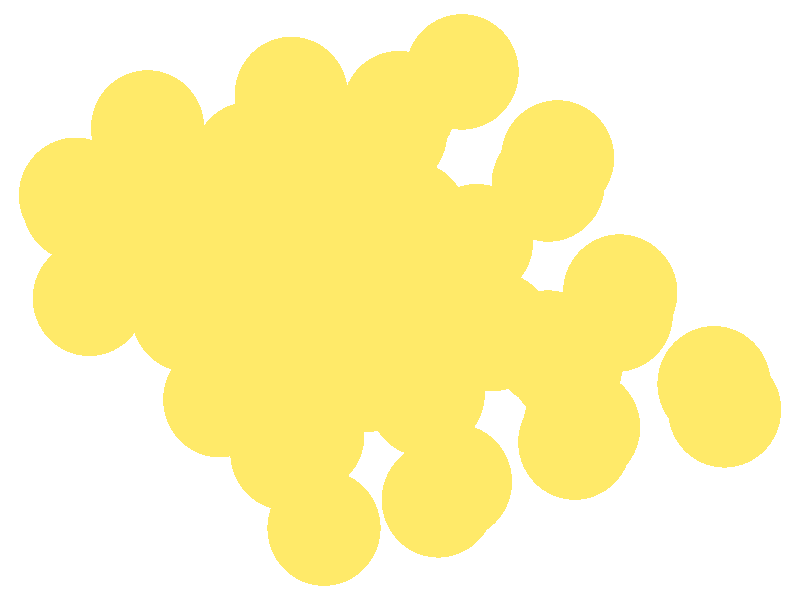 #include "colors.inc"
#include "finish.inc"

global_settings {assumed_gamma 1 max_trace_level 6}
background {color White}
camera {orthographic
  right -14.42*x up 10.60*y
  direction 1.00*z
  location <0,0,50.00> look_at <0,0,0>}
light_source {<  2.00,   3.00,  40.00> color White
  area_light <0.70, 0, 0>, <0, 0.70, 0>, 3, 3
  adaptive 1 jitter}

#declare simple = finish {phong 0.7}
#declare pale = finish {ambient .5 diffuse .85 roughness .001 specular 0.200 }
#declare intermediate = finish {ambient 0.3 diffuse 0.6 specular 0.10 roughness 0.04 }
#declare vmd = finish {ambient .0 diffuse .65 phong 0.1 phong_size 40. specular 0.500 }
#declare jmol = finish {ambient .2 diffuse .6 specular 1 roughness .001 metallic}
#declare ase2 = finish {ambient 0.05 brilliance 3 diffuse 0.6 metallic specular 0.70 roughness 0.04 reflection 0.15}
#declare ase3 = finish {ambient .15 brilliance 2 diffuse .6 metallic specular 1. roughness .001 reflection .0}
#declare glass = finish {ambient .05 diffuse .3 specular 1. roughness .001}
#declare Rcell = 0.050;
#declare Rbond = 0.100;

#macro atom(LOC, R, COL, FIN)
  sphere{LOC, R texture{pigment{COL} finish{FIN}}}
#end
#macro constrain(LOC, R, COL, FIN)
union{torus{R, Rcell rotate 45*z texture{pigment{COL} finish{FIN}}}
      torus{R, Rcell rotate -45*z texture{pigment{COL} finish{FIN}}}
      translate LOC}
#end

atom(<  1.12,   4.03,  -6.21>, 1.02, rgb <1.00, 0.82, 0.14>, ase3) // #0 
atom(<  0.20,   1.43,  -6.13>, 1.02, rgb <1.00, 0.82, 0.14>, ase3) // #1 
atom(< -0.66,  -1.32,  -6.05>, 1.02, rgb <1.00, 0.82, 0.14>, ase3) // #2 
atom(< -1.37,  -4.03,  -6.03>, 1.02, rgb <1.00, 0.82, 0.14>, ase3) // #3 
atom(<  2.84,   2.51,  -5.09>, 1.02, rgb <1.00, 0.82, 0.14>, ase3) // #4 
atom(<  1.73,  -0.52,  -4.65>, 1.02, rgb <1.00, 0.82, 0.14>, ase3) // #5 
atom(<  0.69,  -3.53,  -4.88>, 1.02, rgb <1.00, 0.82, 0.14>, ase3) // #6 
atom(< -0.02,   3.38,  -3.80>, 1.02, rgb <1.00, 0.82, 0.14>, ase3) // #7 
atom(< -0.92,   0.34,  -3.71>, 1.02, rgb <1.00, 0.82, 0.14>, ase3) // #8 
atom(< -1.66,  -2.39,  -3.72>, 1.02, rgb <1.00, 0.82, 0.14>, ase3) // #9 
atom(< -1.96,   3.63,  -5.83>, 1.02, rgb <1.00, 0.82, 0.14>, ase3) // #10 
atom(< -2.61,   0.80,  -6.07>, 1.02, rgb <1.00, 0.82, 0.14>, ase3) // #11 
atom(< -3.25,  -1.76,  -6.36>, 1.02, rgb <1.00, 0.82, 0.14>, ase3) // #12 
atom(< -0.17,   2.95,  -8.39>, 1.02, rgb <1.00, 0.82, 0.14>, ase3) // #13 
atom(< -1.01,   0.23,  -8.46>, 1.02, rgb <1.00, 0.82, 0.14>, ase3) // #14 
atom(< -2.04,  -2.70,  -8.51>, 1.02, rgb <1.00, 0.82, 0.14>, ase3) // #15 
atom(<  2.67,   2.05,  -7.98>, 1.02, rgb <1.00, 0.82, 0.14>, ase3) // #16 
atom(<  1.67,  -0.59,  -7.58>, 1.02, rgb <1.00, 0.82, 0.14>, ase3) // #17 
atom(<  1.00,  -3.21,  -7.27>, 1.02, rgb <1.00, 0.82, 0.14>, ase3) // #18 
atom(<  3.98,   0.13,  -3.19>, 1.02, rgb <1.00, 0.82, 0.14>, ase3) // #19 
atom(<  3.24,  -2.23,  -3.23>, 1.02, rgb <1.00, 0.82, 0.14>, ase3) // #20 
atom(<  1.12,   0.97,  -2.21>, 1.02, rgb <1.00, 0.82, 0.14>, ase3) // #21 
atom(<  0.51,  -1.65,  -2.04>, 1.02, rgb <1.00, 0.82, 0.14>, ase3) // #22 
atom(< -1.41,   1.75,  -1.33>, 1.02, rgb <1.00, 0.82, 0.14>, ase3) // #23 
atom(< -1.98,  -0.21,  -1.01>, 1.02, rgb <1.00, 0.82, 0.14>, ase3) // #24 
atom(< -2.71,   2.48,  -3.66>, 1.02, rgb <1.00, 0.82, 0.14>, ase3) // #25 
atom(< -3.60,  -0.30,  -4.02>, 1.02, rgb <1.00, 0.82, 0.14>, ase3) // #26 
atom(< -4.55,   3.04,  -5.78>, 1.02, rgb <1.00, 0.82, 0.14>, ase3) // #27 
atom(< -5.60,   0.03,  -6.14>, 1.02, rgb <1.00, 0.82, 0.14>, ase3) // #28 
atom(< -2.91,   2.22,  -8.55>, 1.02, rgb <1.00, 0.82, 0.14>, ase3) // #29 
atom(< -3.82,  -0.25,  -8.21>, 1.02, rgb <1.00, 0.82, 0.14>, ase3) // #30 
atom(< -1.31,   2.07, -10.97>, 1.02, rgb <1.00, 0.82, 0.14>, ase3) // #31 
atom(< -2.18,  -0.98, -10.72>, 1.02, rgb <1.00, 0.82, 0.14>, ase3) // #32 
atom(<  1.38,   1.03, -10.28>, 1.02, rgb <1.00, 0.82, 0.14>, ase3) // #33 
atom(<  0.45,  -1.75, -10.09>, 1.02, rgb <1.00, 0.82, 0.14>, ase3) // #34 
atom(<  3.96,   0.14,  -8.73>, 1.02, rgb <1.00, 0.82, 0.14>, ase3) // #35 
atom(<  3.31,  -2.25,  -9.04>, 1.02, rgb <1.00, 0.82, 0.14>, ase3) // #36 
atom(<  3.90,  -0.25,  -6.16>, 1.02, rgb <1.00, 0.82, 0.14>, ase3) // #37 
atom(<  3.15,  -2.51,  -6.05>, 1.02, rgb <1.00, 0.82, 0.14>, ase3) // #38 
atom(<  2.67,  -0.85,  -0.67>, 1.02, rgb <1.00, 0.82, 0.14>, ase3) // #39 
atom(<  0.45,  -0.28,   0.00>, 1.02, rgb <1.00, 0.82, 0.14>, ase3) // #40 
atom(< -4.42,   1.04,  -1.26>, 1.02, rgb <1.00, 0.82, 0.14>, ase3) // #41 
atom(< -5.85,   1.85,  -3.82>, 1.02, rgb <1.00, 0.82, 0.14>, ase3) // #42 
atom(< -5.79,   1.70,  -8.73>, 1.02, rgb <1.00, 0.82, 0.14>, ase3) // #43 
atom(< -4.34,   1.40, -10.78>, 1.02, rgb <1.00, 0.82, 0.14>, ase3) // #44 
atom(<  0.45,  -0.28, -12.38>, 1.02, rgb <1.00, 0.82, 0.14>, ase3) // #45 
atom(<  2.99,  -1.16, -11.63>, 1.02, rgb <1.00, 0.82, 0.14>, ase3) // #46 
atom(<  5.85,  -1.94,  -7.86>, 1.02, rgb <1.00, 0.82, 0.14>, ase3) // #47 
atom(<  5.66,  -1.48,  -4.54>, 1.02, rgb <1.00, 0.82, 0.14>, ase3) // #48 
